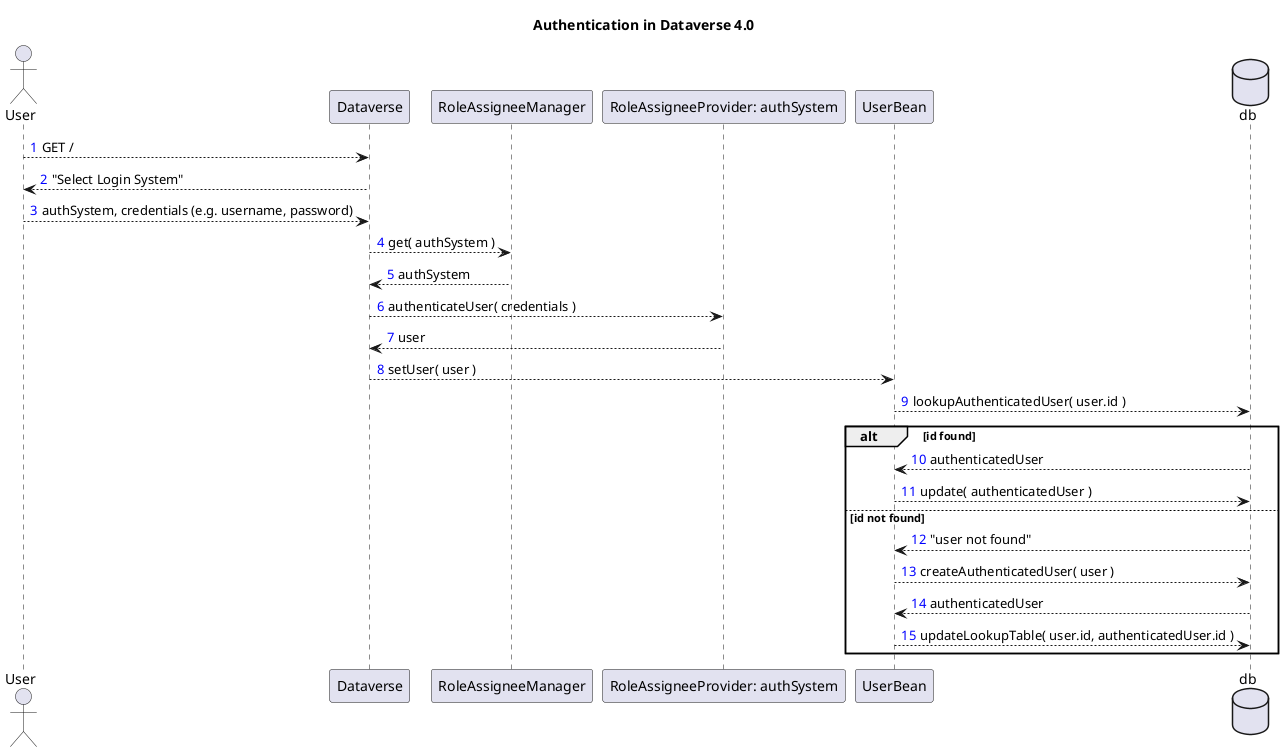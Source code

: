 @startuml

title Authentication in Dataverse 4.0
autonumber "<font color=blue>"

actor User
participant Dataverse
participant RoleAssigneeManager
participant RoleAssigneeProvider as "RoleAssigneeProvider: authSystem"
participant UserBean
database db

User --> Dataverse : GET /
User <-- Dataverse : "Select Login System"
User --> Dataverse : authSystem, credentials (e.g. username, password)
Dataverse --> RoleAssigneeManager: get( authSystem )
Dataverse <-- RoleAssigneeManager: authSystem
Dataverse --> RoleAssigneeProvider : authenticateUser( credentials )
Dataverse <-- RoleAssigneeProvider : user
Dataverse --> UserBean : setUser( user )
UserBean --> db : lookupAuthenticatedUser( user.id )

alt id found
  UserBean <-- db : authenticatedUser
  UserBean --> db : update( authenticatedUser )

else id not found
  UserBean <-- db : "user not found"
  UserBean --> db : createAuthenticatedUser( user )
  UserBean <-- db : authenticatedUser
  UserBean --> db : updateLookupTable( user.id, authenticatedUser.id )
end

@enduml